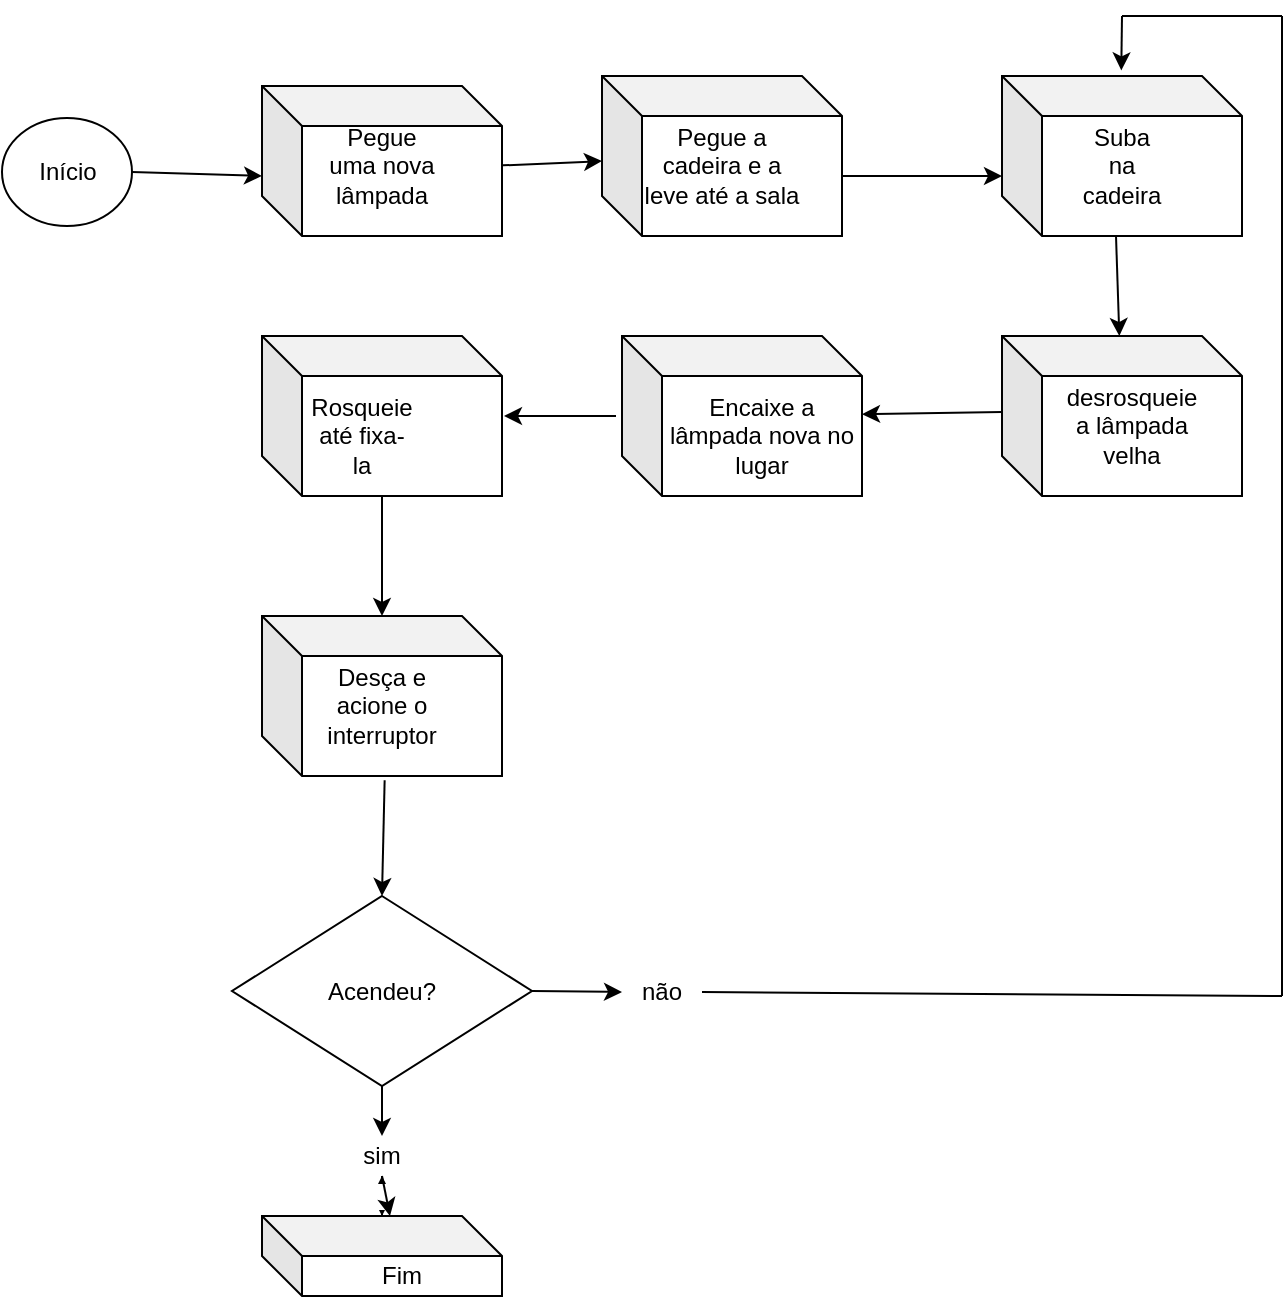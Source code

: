 <mxfile version="14.5.1" type="device"><diagram id="Pml82yHf1vYBn32kdD3B" name="Página-1"><mxGraphModel dx="1753" dy="626" grid="1" gridSize="10" guides="1" tooltips="1" connect="1" arrows="1" fold="1" page="1" pageScale="1" pageWidth="827" pageHeight="1169" math="0" shadow="0"><root><mxCell id="0"/><mxCell id="1" parent="0"/><mxCell id="aWNDhJLVVYLUBsRBXny_-1" value="" style="shape=cube;whiteSpace=wrap;html=1;boundedLbl=1;backgroundOutline=1;darkOpacity=0.05;darkOpacity2=0.1;" vertex="1" parent="1"><mxGeometry x="90" y="515" width="120" height="75" as="geometry"/></mxCell><mxCell id="aWNDhJLVVYLUBsRBXny_-2" value="Pegue uma nova lâmpada" style="text;html=1;strokeColor=none;fillColor=none;align=center;verticalAlign=middle;whiteSpace=wrap;rounded=0;" vertex="1" parent="1"><mxGeometry x="120" y="545" width="60" height="20" as="geometry"/></mxCell><mxCell id="aWNDhJLVVYLUBsRBXny_-3" value="" style="shape=cube;whiteSpace=wrap;html=1;boundedLbl=1;backgroundOutline=1;darkOpacity=0.05;darkOpacity2=0.1;" vertex="1" parent="1"><mxGeometry x="260" y="510" width="120" height="80" as="geometry"/></mxCell><mxCell id="aWNDhJLVVYLUBsRBXny_-4" value="" style="shape=cube;whiteSpace=wrap;html=1;boundedLbl=1;backgroundOutline=1;darkOpacity=0.05;darkOpacity2=0.1;" vertex="1" parent="1"><mxGeometry x="460" y="510" width="120" height="80" as="geometry"/></mxCell><mxCell id="aWNDhJLVVYLUBsRBXny_-5" value="" style="shape=cube;whiteSpace=wrap;html=1;boundedLbl=1;backgroundOutline=1;darkOpacity=0.05;darkOpacity2=0.1;" vertex="1" parent="1"><mxGeometry x="460" y="640" width="120" height="80" as="geometry"/></mxCell><mxCell id="aWNDhJLVVYLUBsRBXny_-6" value="Encaixe a lâmpada nova no lugar" style="shape=cube;whiteSpace=wrap;html=1;boundedLbl=1;backgroundOutline=1;darkOpacity=0.05;darkOpacity2=0.1;" vertex="1" parent="1"><mxGeometry x="270" y="640" width="120" height="80" as="geometry"/></mxCell><mxCell id="aWNDhJLVVYLUBsRBXny_-7" value="" style="shape=cube;whiteSpace=wrap;html=1;boundedLbl=1;backgroundOutline=1;darkOpacity=0.05;darkOpacity2=0.1;" vertex="1" parent="1"><mxGeometry x="90" y="640" width="120" height="80" as="geometry"/></mxCell><mxCell id="aWNDhJLVVYLUBsRBXny_-8" value="" style="endArrow=classic;html=1;exitX=1.004;exitY=0.529;exitDx=0;exitDy=0;exitPerimeter=0;" edge="1" parent="1" source="aWNDhJLVVYLUBsRBXny_-1" target="aWNDhJLVVYLUBsRBXny_-3"><mxGeometry width="50" height="50" relative="1" as="geometry"><mxPoint x="210" y="580" as="sourcePoint"/><mxPoint x="260" y="530" as="targetPoint"/></mxGeometry></mxCell><mxCell id="aWNDhJLVVYLUBsRBXny_-9" value="" style="endArrow=classic;html=1;exitX=0;exitY=0;exitDx=120;exitDy=50;exitPerimeter=0;entryX=0;entryY=0.625;entryDx=0;entryDy=0;entryPerimeter=0;" edge="1" parent="1" source="aWNDhJLVVYLUBsRBXny_-3" target="aWNDhJLVVYLUBsRBXny_-4"><mxGeometry width="50" height="50" relative="1" as="geometry"><mxPoint x="390" y="580" as="sourcePoint"/><mxPoint x="470" y="546" as="targetPoint"/></mxGeometry></mxCell><mxCell id="aWNDhJLVVYLUBsRBXny_-10" value="" style="endArrow=classic;html=1;" edge="1" parent="1" target="aWNDhJLVVYLUBsRBXny_-5"><mxGeometry width="50" height="50" relative="1" as="geometry"><mxPoint x="517" y="590" as="sourcePoint"/><mxPoint x="550" y="590" as="targetPoint"/></mxGeometry></mxCell><mxCell id="aWNDhJLVVYLUBsRBXny_-11" value="" style="endArrow=classic;html=1;" edge="1" parent="1" target="aWNDhJLVVYLUBsRBXny_-6"><mxGeometry width="50" height="50" relative="1" as="geometry"><mxPoint x="460" y="678" as="sourcePoint"/><mxPoint x="393" y="676" as="targetPoint"/><Array as="points"/></mxGeometry></mxCell><mxCell id="aWNDhJLVVYLUBsRBXny_-14" value="" style="endArrow=classic;html=1;" edge="1" parent="1"><mxGeometry width="50" height="50" relative="1" as="geometry"><mxPoint x="267" y="680" as="sourcePoint"/><mxPoint x="211" y="680" as="targetPoint"/></mxGeometry></mxCell><mxCell id="aWNDhJLVVYLUBsRBXny_-15" value="Rosqueie até fixa-la" style="text;html=1;strokeColor=none;fillColor=none;align=center;verticalAlign=middle;whiteSpace=wrap;rounded=0;" vertex="1" parent="1"><mxGeometry x="120" y="680" width="40" height="20" as="geometry"/></mxCell><mxCell id="aWNDhJLVVYLUBsRBXny_-19" value="Suba na&lt;br&gt;cadeira" style="text;html=1;strokeColor=none;fillColor=none;align=center;verticalAlign=middle;whiteSpace=wrap;rounded=0;" vertex="1" parent="1"><mxGeometry x="500" y="545" width="40" height="20" as="geometry"/></mxCell><mxCell id="aWNDhJLVVYLUBsRBXny_-20" value="desrosqueie a lâmpada velha" style="text;html=1;strokeColor=none;fillColor=none;align=center;verticalAlign=middle;whiteSpace=wrap;rounded=0;" vertex="1" parent="1"><mxGeometry x="510" y="680" width="30" height="10" as="geometry"/></mxCell><mxCell id="aWNDhJLVVYLUBsRBXny_-23" value="Pegue a cadeira e a leve até a sala" style="text;html=1;strokeColor=none;fillColor=none;align=center;verticalAlign=middle;whiteSpace=wrap;rounded=0;" vertex="1" parent="1"><mxGeometry x="280" y="536.5" width="80" height="37" as="geometry"/></mxCell><mxCell id="aWNDhJLVVYLUBsRBXny_-26" value="" style="shape=cube;whiteSpace=wrap;html=1;boundedLbl=1;backgroundOutline=1;darkOpacity=0.05;darkOpacity2=0.1;" vertex="1" parent="1"><mxGeometry x="90" y="780" width="120" height="80" as="geometry"/></mxCell><mxCell id="aWNDhJLVVYLUBsRBXny_-27" value="Desça e acione o interruptor" style="text;html=1;strokeColor=none;fillColor=none;align=center;verticalAlign=middle;whiteSpace=wrap;rounded=0;" vertex="1" parent="1"><mxGeometry x="130" y="820" width="40" height="10" as="geometry"/></mxCell><mxCell id="aWNDhJLVVYLUBsRBXny_-28" value="" style="endArrow=classic;html=1;" edge="1" parent="1" source="aWNDhJLVVYLUBsRBXny_-7" target="aWNDhJLVVYLUBsRBXny_-26"><mxGeometry width="50" height="50" relative="1" as="geometry"><mxPoint x="130" y="770" as="sourcePoint"/><mxPoint x="180" y="720" as="targetPoint"/></mxGeometry></mxCell><mxCell id="aWNDhJLVVYLUBsRBXny_-29" value="" style="rhombus;whiteSpace=wrap;html=1;" vertex="1" parent="1"><mxGeometry x="75" y="920" width="150" height="95" as="geometry"/></mxCell><mxCell id="aWNDhJLVVYLUBsRBXny_-31" value="Acendeu?" style="text;html=1;strokeColor=none;fillColor=none;align=center;verticalAlign=middle;whiteSpace=wrap;rounded=0;" vertex="1" parent="1"><mxGeometry x="130" y="958" width="40" height="20" as="geometry"/></mxCell><mxCell id="aWNDhJLVVYLUBsRBXny_-32" value="" style="endArrow=classic;html=1;entryX=0.5;entryY=0;entryDx=0;entryDy=0;exitX=0.511;exitY=1.027;exitDx=0;exitDy=0;exitPerimeter=0;" edge="1" parent="1" source="aWNDhJLVVYLUBsRBXny_-26" target="aWNDhJLVVYLUBsRBXny_-29"><mxGeometry width="50" height="50" relative="1" as="geometry"><mxPoint x="130" y="910" as="sourcePoint"/><mxPoint x="180" y="860" as="targetPoint"/></mxGeometry></mxCell><mxCell id="aWNDhJLVVYLUBsRBXny_-33" value="sim" style="text;html=1;strokeColor=none;fillColor=none;align=center;verticalAlign=middle;whiteSpace=wrap;rounded=0;" vertex="1" parent="1"><mxGeometry x="130" y="1040" width="40" height="20" as="geometry"/></mxCell><mxCell id="aWNDhJLVVYLUBsRBXny_-34" value="não" style="text;html=1;strokeColor=none;fillColor=none;align=center;verticalAlign=middle;whiteSpace=wrap;rounded=0;" vertex="1" parent="1"><mxGeometry x="270" y="958" width="40" height="20" as="geometry"/></mxCell><mxCell id="aWNDhJLVVYLUBsRBXny_-35" value="" style="endArrow=classic;html=1;entryX=0.5;entryY=0;entryDx=0;entryDy=0;exitX=0.5;exitY=1;exitDx=0;exitDy=0;" edge="1" parent="1" source="aWNDhJLVVYLUBsRBXny_-29" target="aWNDhJLVVYLUBsRBXny_-33"><mxGeometry width="50" height="50" relative="1" as="geometry"><mxPoint x="120" y="1050" as="sourcePoint"/><mxPoint x="170" y="1000" as="targetPoint"/></mxGeometry></mxCell><mxCell id="aWNDhJLVVYLUBsRBXny_-36" value="" style="endArrow=classic;html=1;entryX=0;entryY=0.5;entryDx=0;entryDy=0;exitX=1;exitY=0.5;exitDx=0;exitDy=0;" edge="1" parent="1" source="aWNDhJLVVYLUBsRBXny_-29" target="aWNDhJLVVYLUBsRBXny_-34"><mxGeometry width="50" height="50" relative="1" as="geometry"><mxPoint x="220" y="990" as="sourcePoint"/><mxPoint x="270" y="940" as="targetPoint"/></mxGeometry></mxCell><mxCell id="aWNDhJLVVYLUBsRBXny_-37" value="" style="shape=cube;whiteSpace=wrap;html=1;boundedLbl=1;backgroundOutline=1;darkOpacity=0.05;darkOpacity2=0.1;" vertex="1" parent="1"><mxGeometry x="90" y="1080" width="120" height="40" as="geometry"/></mxCell><mxCell id="aWNDhJLVVYLUBsRBXny_-39" value="Fim" style="text;html=1;strokeColor=none;fillColor=none;align=center;verticalAlign=middle;whiteSpace=wrap;rounded=0;" vertex="1" parent="1"><mxGeometry x="140" y="1100" width="40" height="20" as="geometry"/></mxCell><mxCell id="aWNDhJLVVYLUBsRBXny_-44" value="" style="endArrow=none;html=1;exitX=1;exitY=0.5;exitDx=0;exitDy=0;" edge="1" parent="1" source="aWNDhJLVVYLUBsRBXny_-34"><mxGeometry width="50" height="50" relative="1" as="geometry"><mxPoint x="300" y="1000" as="sourcePoint"/><mxPoint x="600" y="970" as="targetPoint"/></mxGeometry></mxCell><mxCell id="aWNDhJLVVYLUBsRBXny_-45" value="" style="endArrow=none;html=1;" edge="1" parent="1"><mxGeometry width="50" height="50" relative="1" as="geometry"><mxPoint x="600" y="970" as="sourcePoint"/><mxPoint x="600" y="480" as="targetPoint"/></mxGeometry></mxCell><mxCell id="aWNDhJLVVYLUBsRBXny_-46" value="" style="endArrow=none;html=1;" edge="1" parent="1"><mxGeometry width="50" height="50" relative="1" as="geometry"><mxPoint x="520" y="480" as="sourcePoint"/><mxPoint x="600" y="480" as="targetPoint"/></mxGeometry></mxCell><mxCell id="aWNDhJLVVYLUBsRBXny_-47" value="" style="endArrow=classic;html=1;entryX=0.497;entryY=-0.035;entryDx=0;entryDy=0;entryPerimeter=0;" edge="1" parent="1" target="aWNDhJLVVYLUBsRBXny_-4"><mxGeometry width="50" height="50" relative="1" as="geometry"><mxPoint x="520" y="480" as="sourcePoint"/><mxPoint x="530" y="480" as="targetPoint"/></mxGeometry></mxCell><mxCell id="aWNDhJLVVYLUBsRBXny_-48" value="" style="ellipse;whiteSpace=wrap;html=1;" vertex="1" parent="1"><mxGeometry x="-40" y="531" width="65" height="54" as="geometry"/></mxCell><mxCell id="aWNDhJLVVYLUBsRBXny_-49" value="Início" style="text;html=1;strokeColor=none;fillColor=none;align=center;verticalAlign=middle;whiteSpace=wrap;rounded=0;" vertex="1" parent="1"><mxGeometry x="-27" y="548" width="40" height="20" as="geometry"/></mxCell><mxCell id="aWNDhJLVVYLUBsRBXny_-50" value="" style="endArrow=classic;html=1;exitX=1;exitY=0.5;exitDx=0;exitDy=0;" edge="1" parent="1" source="aWNDhJLVVYLUBsRBXny_-48"><mxGeometry width="50" height="50" relative="1" as="geometry"><mxPoint x="40" y="560" as="sourcePoint"/><mxPoint x="90" y="560" as="targetPoint"/></mxGeometry></mxCell><mxCell id="aWNDhJLVVYLUBsRBXny_-51" style="edgeStyle=orthogonalEdgeStyle;rounded=0;orthogonalLoop=1;jettySize=auto;html=1;entryX=0.5;entryY=1;entryDx=0;entryDy=0;" edge="1" parent="1" target="aWNDhJLVVYLUBsRBXny_-33"><mxGeometry relative="1" as="geometry"><mxPoint x="150" y="1080" as="sourcePoint"/><mxPoint x="150" y="1070" as="targetPoint"/></mxGeometry></mxCell><mxCell id="aWNDhJLVVYLUBsRBXny_-52" value="&amp;nbsp; &amp;nbsp; &amp;nbsp; &amp;nbsp; &amp;nbsp;&amp;nbsp;" style="endArrow=classic;html=1;exitX=0.5;exitY=1;exitDx=0;exitDy=0;" edge="1" parent="1" source="aWNDhJLVVYLUBsRBXny_-33"><mxGeometry width="50" height="50" relative="1" as="geometry"><mxPoint x="130" y="1080" as="sourcePoint"/><mxPoint x="150" y="1080" as="targetPoint"/></mxGeometry></mxCell><mxCell id="aWNDhJLVVYLUBsRBXny_-58" value="" style="endArrow=classic;html=1;exitX=0.5;exitY=1;exitDx=0;exitDy=0;" edge="1" parent="1" source="aWNDhJLVVYLUBsRBXny_-33"><mxGeometry width="50" height="50" relative="1" as="geometry"><mxPoint x="130" y="1090" as="sourcePoint"/><mxPoint x="154" y="1080" as="targetPoint"/></mxGeometry></mxCell></root></mxGraphModel></diagram></mxfile>